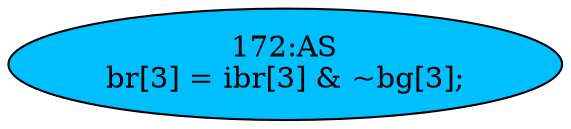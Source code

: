 strict digraph "" {
	node [label="\N"];
	"172:AS"	 [ast="<pyverilog.vparser.ast.Assign object at 0x7f5d276e8f50>",
		def_var="['br']",
		fillcolor=deepskyblue,
		label="172:AS
br[3] = ibr[3] & ~bg[3];",
		statements="[]",
		style=filled,
		typ=Assign,
		use_var="['ibr', 'bg']"];
}
